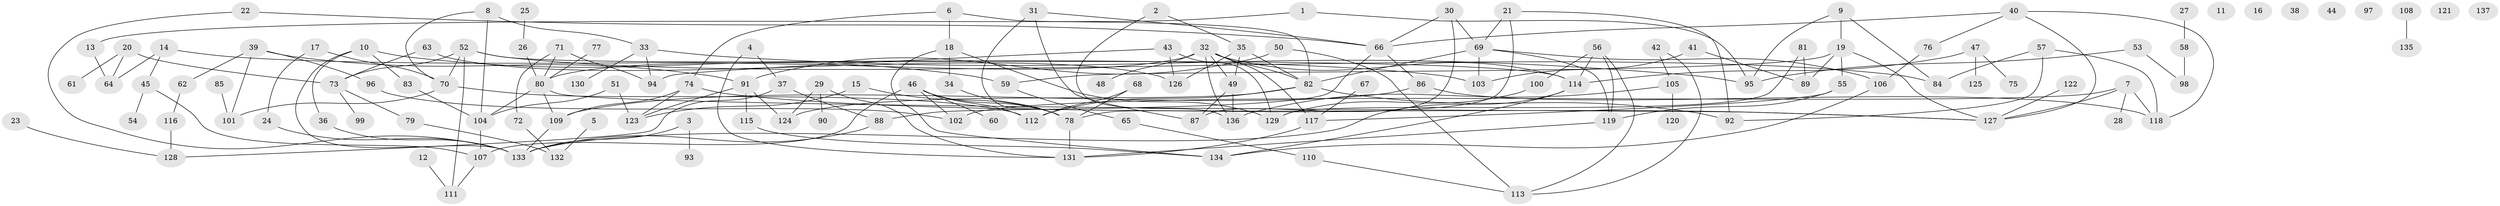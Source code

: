 // coarse degree distribution, {4: 0.14736842105263157, 2: 0.2, 1: 0.17894736842105263, 3: 0.18947368421052632, 8: 0.031578947368421054, 0: 0.08421052631578947, 5: 0.05263157894736842, 6: 0.042105263157894736, 7: 0.05263157894736842, 10: 0.010526315789473684, 9: 0.010526315789473684}
// Generated by graph-tools (version 1.1) at 2025/23/03/03/25 07:23:26]
// undirected, 137 vertices, 191 edges
graph export_dot {
graph [start="1"]
  node [color=gray90,style=filled];
  1;
  2;
  3;
  4;
  5;
  6;
  7;
  8;
  9;
  10;
  11;
  12;
  13;
  14;
  15;
  16;
  17;
  18;
  19;
  20;
  21;
  22;
  23;
  24;
  25;
  26;
  27;
  28;
  29;
  30;
  31;
  32;
  33;
  34;
  35;
  36;
  37;
  38;
  39;
  40;
  41;
  42;
  43;
  44;
  45;
  46;
  47;
  48;
  49;
  50;
  51;
  52;
  53;
  54;
  55;
  56;
  57;
  58;
  59;
  60;
  61;
  62;
  63;
  64;
  65;
  66;
  67;
  68;
  69;
  70;
  71;
  72;
  73;
  74;
  75;
  76;
  77;
  78;
  79;
  80;
  81;
  82;
  83;
  84;
  85;
  86;
  87;
  88;
  89;
  90;
  91;
  92;
  93;
  94;
  95;
  96;
  97;
  98;
  99;
  100;
  101;
  102;
  103;
  104;
  105;
  106;
  107;
  108;
  109;
  110;
  111;
  112;
  113;
  114;
  115;
  116;
  117;
  118;
  119;
  120;
  121;
  122;
  123;
  124;
  125;
  126;
  127;
  128;
  129;
  130;
  131;
  132;
  133;
  134;
  135;
  136;
  137;
  1 -- 13;
  1 -- 95;
  2 -- 35;
  2 -- 136;
  3 -- 93;
  3 -- 133;
  4 -- 37;
  4 -- 131;
  5 -- 132;
  6 -- 18;
  6 -- 74;
  6 -- 82;
  7 -- 28;
  7 -- 102;
  7 -- 118;
  7 -- 127;
  8 -- 33;
  8 -- 70;
  8 -- 104;
  9 -- 19;
  9 -- 84;
  9 -- 95;
  10 -- 36;
  10 -- 59;
  10 -- 83;
  10 -- 133;
  12 -- 111;
  13 -- 64;
  14 -- 45;
  14 -- 64;
  14 -- 103;
  15 -- 78;
  15 -- 123;
  17 -- 24;
  17 -- 70;
  18 -- 34;
  18 -- 129;
  18 -- 134;
  19 -- 55;
  19 -- 59;
  19 -- 89;
  19 -- 127;
  20 -- 61;
  20 -- 64;
  20 -- 73;
  21 -- 69;
  21 -- 78;
  21 -- 92;
  22 -- 66;
  22 -- 133;
  23 -- 128;
  24 -- 133;
  25 -- 26;
  26 -- 80;
  27 -- 58;
  29 -- 90;
  29 -- 124;
  29 -- 131;
  30 -- 66;
  30 -- 69;
  30 -- 87;
  31 -- 66;
  31 -- 78;
  31 -- 87;
  32 -- 48;
  32 -- 49;
  32 -- 80;
  32 -- 82;
  32 -- 114;
  32 -- 117;
  32 -- 136;
  33 -- 94;
  33 -- 95;
  33 -- 130;
  34 -- 78;
  35 -- 49;
  35 -- 82;
  35 -- 126;
  36 -- 133;
  37 -- 88;
  37 -- 128;
  39 -- 62;
  39 -- 91;
  39 -- 96;
  39 -- 101;
  40 -- 66;
  40 -- 76;
  40 -- 118;
  40 -- 127;
  41 -- 89;
  41 -- 103;
  42 -- 105;
  42 -- 113;
  43 -- 94;
  43 -- 126;
  43 -- 129;
  45 -- 54;
  45 -- 107;
  46 -- 60;
  46 -- 78;
  46 -- 102;
  46 -- 107;
  46 -- 112;
  47 -- 75;
  47 -- 114;
  47 -- 125;
  49 -- 87;
  49 -- 136;
  50 -- 91;
  50 -- 113;
  51 -- 104;
  51 -- 123;
  52 -- 70;
  52 -- 73;
  52 -- 84;
  52 -- 111;
  52 -- 114;
  53 -- 95;
  53 -- 98;
  55 -- 117;
  55 -- 119;
  56 -- 100;
  56 -- 113;
  56 -- 114;
  56 -- 119;
  57 -- 84;
  57 -- 92;
  57 -- 118;
  58 -- 98;
  59 -- 65;
  62 -- 116;
  63 -- 73;
  63 -- 126;
  65 -- 110;
  66 -- 86;
  66 -- 88;
  67 -- 117;
  68 -- 78;
  68 -- 112;
  69 -- 82;
  69 -- 103;
  69 -- 106;
  69 -- 119;
  70 -- 101;
  70 -- 112;
  71 -- 72;
  71 -- 80;
  71 -- 94;
  72 -- 132;
  73 -- 79;
  73 -- 99;
  74 -- 109;
  74 -- 123;
  74 -- 127;
  76 -- 106;
  77 -- 80;
  78 -- 131;
  79 -- 132;
  80 -- 104;
  80 -- 109;
  80 -- 127;
  81 -- 89;
  81 -- 129;
  82 -- 92;
  82 -- 112;
  82 -- 124;
  83 -- 104;
  85 -- 101;
  86 -- 109;
  86 -- 118;
  88 -- 133;
  91 -- 115;
  91 -- 123;
  91 -- 124;
  96 -- 102;
  100 -- 129;
  104 -- 107;
  105 -- 120;
  105 -- 136;
  106 -- 134;
  107 -- 111;
  108 -- 135;
  109 -- 133;
  110 -- 113;
  114 -- 133;
  114 -- 134;
  115 -- 134;
  116 -- 128;
  117 -- 131;
  119 -- 131;
  122 -- 127;
}
